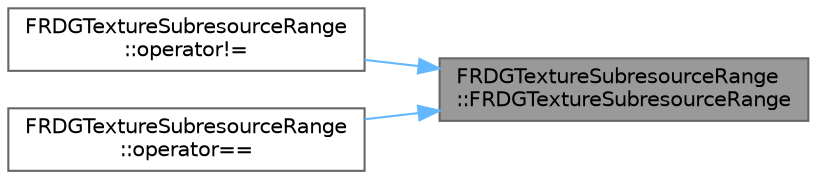 digraph "FRDGTextureSubresourceRange::FRDGTextureSubresourceRange"
{
 // INTERACTIVE_SVG=YES
 // LATEX_PDF_SIZE
  bgcolor="transparent";
  edge [fontname=Helvetica,fontsize=10,labelfontname=Helvetica,labelfontsize=10];
  node [fontname=Helvetica,fontsize=10,shape=box,height=0.2,width=0.4];
  rankdir="RL";
  Node1 [id="Node000001",label="FRDGTextureSubresourceRange\l::FRDGTextureSubresourceRange",height=0.2,width=0.4,color="gray40", fillcolor="grey60", style="filled", fontcolor="black",tooltip=" "];
  Node1 -> Node2 [id="edge1_Node000001_Node000002",dir="back",color="steelblue1",style="solid",tooltip=" "];
  Node2 [id="Node000002",label="FRDGTextureSubresourceRange\l::operator!=",height=0.2,width=0.4,color="grey40", fillcolor="white", style="filled",URL="$dd/d04/structFRDGTextureSubresourceRange.html#ad961a4564950e98ac7f804b7b5671eff",tooltip=" "];
  Node1 -> Node3 [id="edge2_Node000001_Node000003",dir="back",color="steelblue1",style="solid",tooltip=" "];
  Node3 [id="Node000003",label="FRDGTextureSubresourceRange\l::operator==",height=0.2,width=0.4,color="grey40", fillcolor="white", style="filled",URL="$dd/d04/structFRDGTextureSubresourceRange.html#a1c1ef51e55cee1ebb77d479fc8986962",tooltip=" "];
}

